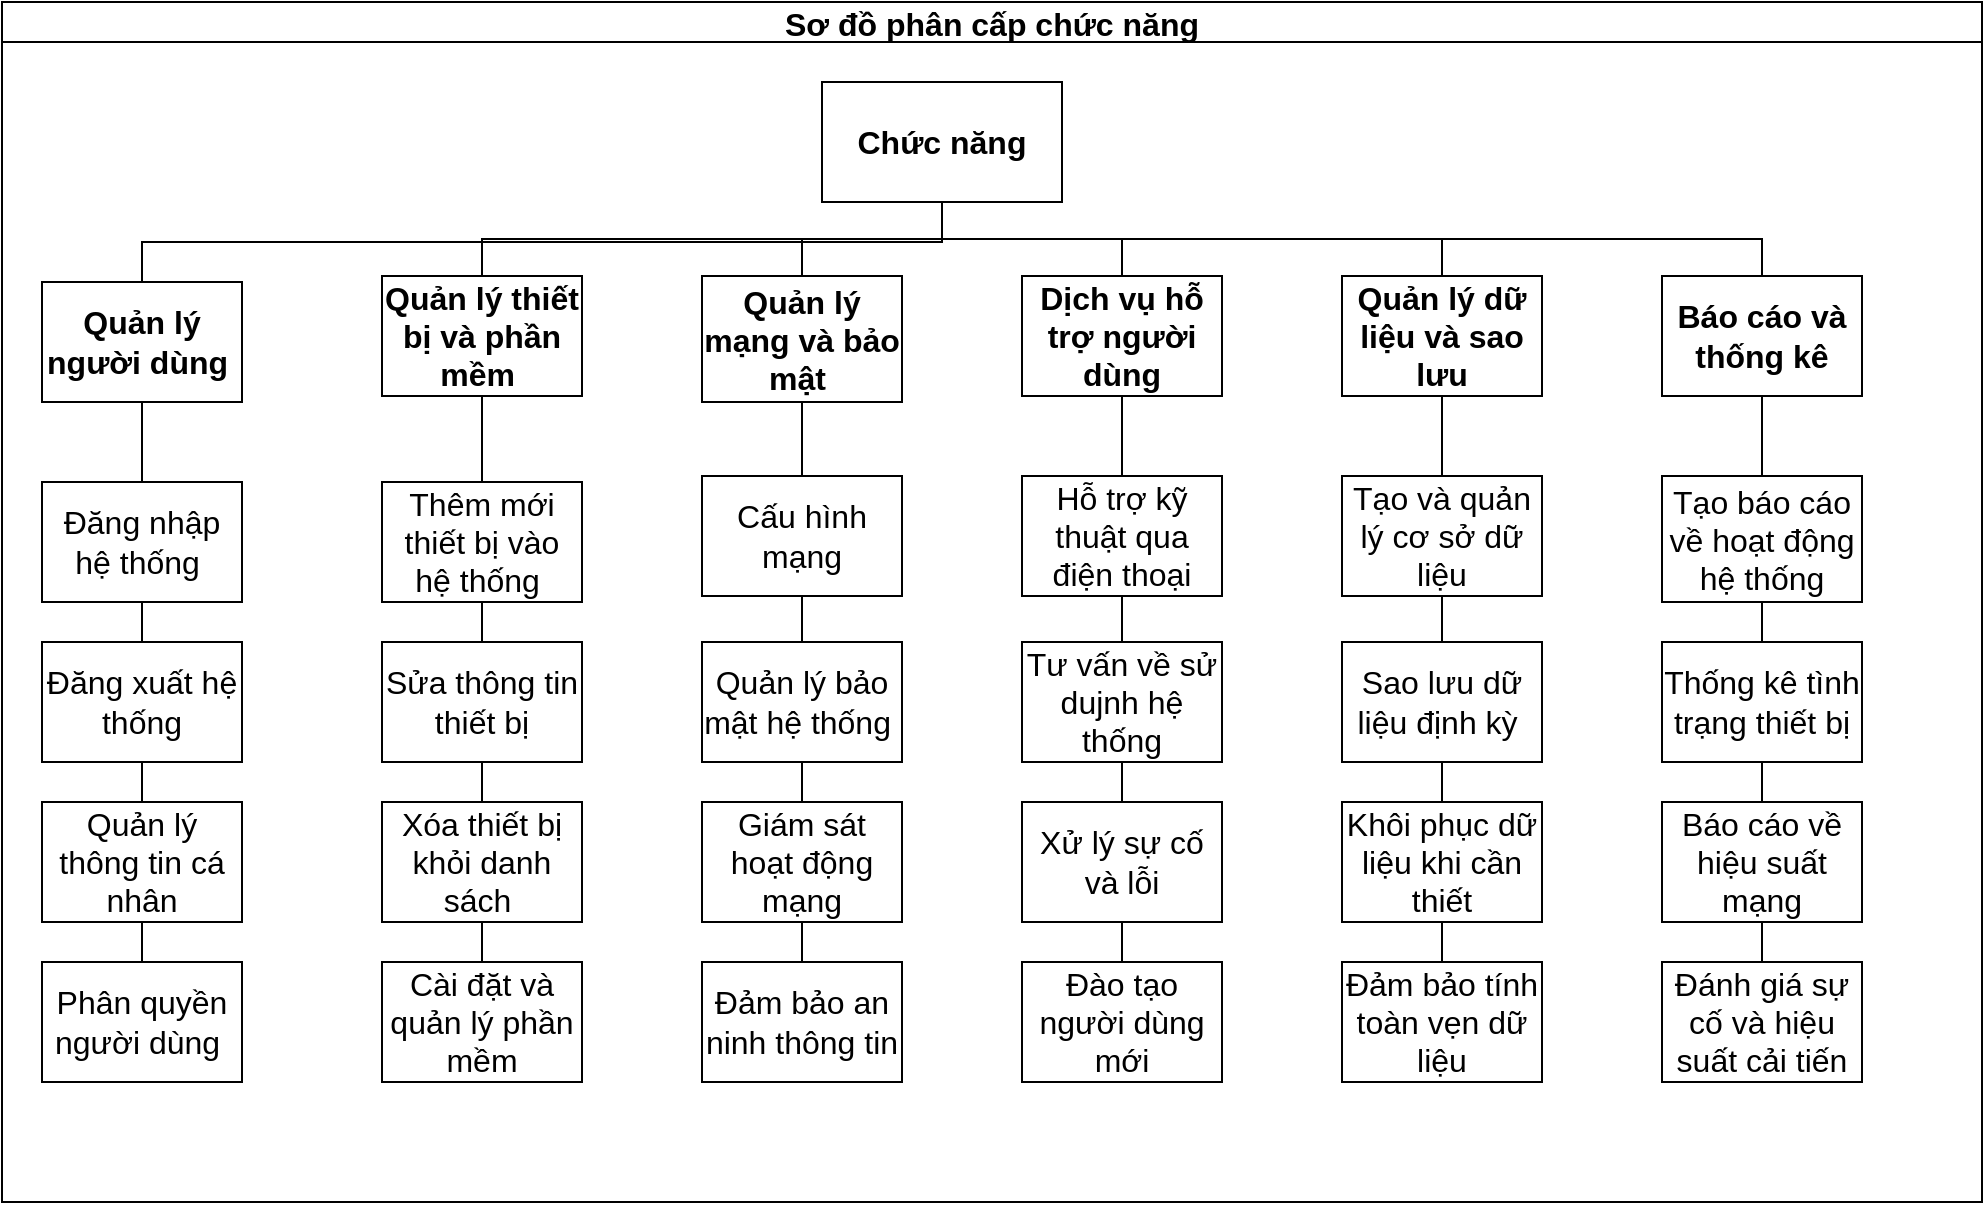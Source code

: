 <mxfile version="22.1.16" type="github" pages="2">
  <diagram id="prtHgNgQTEPvFCAcTncT" name="Page-1">
    <mxGraphModel dx="1720" dy="3158" grid="1" gridSize="10" guides="1" tooltips="1" connect="1" arrows="1" fold="1" page="1" pageScale="1" pageWidth="827" pageHeight="1169" math="0" shadow="0">
      <root>
        <mxCell id="0" />
        <mxCell id="1" parent="0" />
        <mxCell id="z0iqlEpY8nFvlphOkR6i-33" value="Sơ đồ phân cấp chức năng" style="swimlane;startSize=20;horizontal=1;containerType=tree;newEdgeStyle={&quot;edgeStyle&quot;:&quot;elbowEdgeStyle&quot;,&quot;startArrow&quot;:&quot;none&quot;,&quot;endArrow&quot;:&quot;none&quot;};fontSize=16;" vertex="1" parent="1">
          <mxGeometry x="130" y="-2120" width="990" height="600" as="geometry" />
        </mxCell>
        <mxCell id="z0iqlEpY8nFvlphOkR6i-34" value="" style="edgeStyle=elbowEdgeStyle;elbow=vertical;sourcePerimeterSpacing=0;targetPerimeterSpacing=0;startArrow=none;endArrow=none;rounded=0;curved=0;fontSize=12;startSize=8;endSize=8;entryX=0.5;entryY=0;entryDx=0;entryDy=0;" edge="1" parent="z0iqlEpY8nFvlphOkR6i-33" source="z0iqlEpY8nFvlphOkR6i-36" target="z0iqlEpY8nFvlphOkR6i-37">
          <mxGeometry relative="1" as="geometry">
            <mxPoint x="80" y="140" as="targetPoint" />
          </mxGeometry>
        </mxCell>
        <mxCell id="z0iqlEpY8nFvlphOkR6i-35" value="" style="edgeStyle=elbowEdgeStyle;elbow=vertical;sourcePerimeterSpacing=0;targetPerimeterSpacing=0;startArrow=none;endArrow=none;rounded=0;curved=0;fontSize=12;startSize=8;endSize=8;" edge="1" parent="z0iqlEpY8nFvlphOkR6i-33" source="z0iqlEpY8nFvlphOkR6i-36" target="z0iqlEpY8nFvlphOkR6i-38">
          <mxGeometry relative="1" as="geometry" />
        </mxCell>
        <UserObject label="Chức năng" treeRoot="1" id="z0iqlEpY8nFvlphOkR6i-36">
          <mxCell style="whiteSpace=wrap;html=1;align=center;treeFolding=1;treeMoving=1;newEdgeStyle={&quot;edgeStyle&quot;:&quot;elbowEdgeStyle&quot;,&quot;startArrow&quot;:&quot;none&quot;,&quot;endArrow&quot;:&quot;none&quot;};fontSize=16;fontStyle=1" vertex="1" parent="z0iqlEpY8nFvlphOkR6i-33">
            <mxGeometry x="410" y="40" width="120" height="60" as="geometry" />
          </mxCell>
        </UserObject>
        <mxCell id="z0iqlEpY8nFvlphOkR6i-37" value="Quản lý người dùng&amp;nbsp;" style="whiteSpace=wrap;html=1;align=center;verticalAlign=middle;treeFolding=1;treeMoving=1;newEdgeStyle={&quot;edgeStyle&quot;:&quot;elbowEdgeStyle&quot;,&quot;startArrow&quot;:&quot;none&quot;,&quot;endArrow&quot;:&quot;none&quot;};fontSize=16;fontStyle=1" vertex="1" parent="z0iqlEpY8nFvlphOkR6i-33">
          <mxGeometry x="20" y="140" width="100" height="60" as="geometry" />
        </mxCell>
        <mxCell id="z0iqlEpY8nFvlphOkR6i-38" value="Quản lý thiết bị và phần mềm&amp;nbsp;" style="whiteSpace=wrap;html=1;align=center;verticalAlign=middle;treeFolding=1;treeMoving=1;newEdgeStyle={&quot;edgeStyle&quot;:&quot;elbowEdgeStyle&quot;,&quot;startArrow&quot;:&quot;none&quot;,&quot;endArrow&quot;:&quot;none&quot;};fontSize=16;fontStyle=1" vertex="1" parent="z0iqlEpY8nFvlphOkR6i-33">
          <mxGeometry x="190" y="137" width="100" height="60" as="geometry" />
        </mxCell>
        <mxCell id="z0iqlEpY8nFvlphOkR6i-60" value="" style="edgeStyle=elbowEdgeStyle;elbow=vertical;sourcePerimeterSpacing=0;targetPerimeterSpacing=0;startArrow=none;endArrow=none;rounded=0;curved=0;fontSize=12;startSize=8;endSize=8;" edge="1" target="z0iqlEpY8nFvlphOkR6i-61" source="z0iqlEpY8nFvlphOkR6i-37" parent="z0iqlEpY8nFvlphOkR6i-33">
          <mxGeometry relative="1" as="geometry">
            <mxPoint x="350" y="-1820" as="sourcePoint" />
          </mxGeometry>
        </mxCell>
        <mxCell id="z0iqlEpY8nFvlphOkR6i-61" value="Đăng nhập hệ thống&amp;nbsp;" style="whiteSpace=wrap;html=1;align=center;verticalAlign=middle;treeFolding=1;treeMoving=1;newEdgeStyle={&quot;edgeStyle&quot;:&quot;elbowEdgeStyle&quot;,&quot;startArrow&quot;:&quot;none&quot;,&quot;endArrow&quot;:&quot;none&quot;};fontSize=16;" vertex="1" parent="z0iqlEpY8nFvlphOkR6i-33">
          <mxGeometry x="20" y="240" width="100" height="60" as="geometry" />
        </mxCell>
        <mxCell id="z0iqlEpY8nFvlphOkR6i-71" value="" style="edgeStyle=elbowEdgeStyle;elbow=vertical;sourcePerimeterSpacing=0;targetPerimeterSpacing=0;startArrow=none;endArrow=none;rounded=0;curved=0;fontSize=12;startSize=8;endSize=8;" edge="1" target="z0iqlEpY8nFvlphOkR6i-72" source="z0iqlEpY8nFvlphOkR6i-61" parent="z0iqlEpY8nFvlphOkR6i-33">
          <mxGeometry relative="1" as="geometry">
            <mxPoint x="280" y="-1720" as="sourcePoint" />
          </mxGeometry>
        </mxCell>
        <mxCell id="z0iqlEpY8nFvlphOkR6i-72" value="Đăng xuất hệ thống" style="whiteSpace=wrap;html=1;align=center;verticalAlign=middle;treeFolding=1;treeMoving=1;newEdgeStyle={&quot;edgeStyle&quot;:&quot;elbowEdgeStyle&quot;,&quot;startArrow&quot;:&quot;none&quot;,&quot;endArrow&quot;:&quot;none&quot;};fontSize=16;" vertex="1" parent="z0iqlEpY8nFvlphOkR6i-33">
          <mxGeometry x="20" y="320" width="100" height="60" as="geometry" />
        </mxCell>
        <mxCell id="z0iqlEpY8nFvlphOkR6i-73" value="" style="edgeStyle=elbowEdgeStyle;elbow=vertical;sourcePerimeterSpacing=0;targetPerimeterSpacing=0;startArrow=none;endArrow=none;rounded=0;curved=0;fontSize=12;startSize=8;endSize=8;" edge="1" target="z0iqlEpY8nFvlphOkR6i-74" source="z0iqlEpY8nFvlphOkR6i-72" parent="z0iqlEpY8nFvlphOkR6i-33">
          <mxGeometry relative="1" as="geometry">
            <mxPoint x="280" y="-1620" as="sourcePoint" />
          </mxGeometry>
        </mxCell>
        <mxCell id="z0iqlEpY8nFvlphOkR6i-74" value="Quản lý thông tin cá nhân" style="whiteSpace=wrap;html=1;align=center;verticalAlign=middle;treeFolding=1;treeMoving=1;newEdgeStyle={&quot;edgeStyle&quot;:&quot;elbowEdgeStyle&quot;,&quot;startArrow&quot;:&quot;none&quot;,&quot;endArrow&quot;:&quot;none&quot;};fontSize=16;" vertex="1" parent="z0iqlEpY8nFvlphOkR6i-33">
          <mxGeometry x="20" y="400" width="100" height="60" as="geometry" />
        </mxCell>
        <mxCell id="z0iqlEpY8nFvlphOkR6i-75" value="" style="edgeStyle=elbowEdgeStyle;elbow=vertical;sourcePerimeterSpacing=0;targetPerimeterSpacing=0;startArrow=none;endArrow=none;rounded=0;curved=0;fontSize=12;startSize=8;endSize=8;" edge="1" target="z0iqlEpY8nFvlphOkR6i-76" source="z0iqlEpY8nFvlphOkR6i-74" parent="z0iqlEpY8nFvlphOkR6i-33">
          <mxGeometry relative="1" as="geometry">
            <mxPoint x="280" y="-1520" as="sourcePoint" />
          </mxGeometry>
        </mxCell>
        <mxCell id="z0iqlEpY8nFvlphOkR6i-76" value="Phân quyền người dùng&amp;nbsp;" style="whiteSpace=wrap;html=1;align=center;verticalAlign=middle;treeFolding=1;treeMoving=1;newEdgeStyle={&quot;edgeStyle&quot;:&quot;elbowEdgeStyle&quot;,&quot;startArrow&quot;:&quot;none&quot;,&quot;endArrow&quot;:&quot;none&quot;};fontSize=16;" vertex="1" parent="z0iqlEpY8nFvlphOkR6i-33">
          <mxGeometry x="20" y="480" width="100" height="60" as="geometry" />
        </mxCell>
        <mxCell id="z0iqlEpY8nFvlphOkR6i-77" value="" style="edgeStyle=elbowEdgeStyle;elbow=vertical;sourcePerimeterSpacing=0;targetPerimeterSpacing=0;startArrow=none;endArrow=none;rounded=0;curved=0;fontSize=12;startSize=8;endSize=8;" edge="1" target="z0iqlEpY8nFvlphOkR6i-78" source="z0iqlEpY8nFvlphOkR6i-38" parent="z0iqlEpY8nFvlphOkR6i-33">
          <mxGeometry relative="1" as="geometry">
            <mxPoint x="350" y="-1820" as="sourcePoint" />
          </mxGeometry>
        </mxCell>
        <mxCell id="z0iqlEpY8nFvlphOkR6i-78" value="Thêm mới thiết bị vào hệ thống&amp;nbsp;" style="whiteSpace=wrap;html=1;align=center;verticalAlign=middle;treeFolding=1;treeMoving=1;newEdgeStyle={&quot;edgeStyle&quot;:&quot;elbowEdgeStyle&quot;,&quot;startArrow&quot;:&quot;none&quot;,&quot;endArrow&quot;:&quot;none&quot;};fontSize=16;" vertex="1" parent="z0iqlEpY8nFvlphOkR6i-33">
          <mxGeometry x="190" y="240" width="100" height="60" as="geometry" />
        </mxCell>
        <mxCell id="z0iqlEpY8nFvlphOkR6i-79" value="" style="edgeStyle=elbowEdgeStyle;elbow=vertical;sourcePerimeterSpacing=0;targetPerimeterSpacing=0;startArrow=none;endArrow=none;rounded=0;curved=0;fontSize=12;startSize=8;endSize=8;" edge="1" target="z0iqlEpY8nFvlphOkR6i-80" source="z0iqlEpY8nFvlphOkR6i-78" parent="z0iqlEpY8nFvlphOkR6i-33">
          <mxGeometry relative="1" as="geometry">
            <mxPoint x="420" y="-1720" as="sourcePoint" />
          </mxGeometry>
        </mxCell>
        <mxCell id="z0iqlEpY8nFvlphOkR6i-80" value="Sửa thông tin thiết bị" style="whiteSpace=wrap;html=1;align=center;verticalAlign=middle;treeFolding=1;treeMoving=1;newEdgeStyle={&quot;edgeStyle&quot;:&quot;elbowEdgeStyle&quot;,&quot;startArrow&quot;:&quot;none&quot;,&quot;endArrow&quot;:&quot;none&quot;};fontSize=16;" vertex="1" parent="z0iqlEpY8nFvlphOkR6i-33">
          <mxGeometry x="190" y="320" width="100" height="60" as="geometry" />
        </mxCell>
        <mxCell id="z0iqlEpY8nFvlphOkR6i-81" value="" style="edgeStyle=elbowEdgeStyle;elbow=vertical;sourcePerimeterSpacing=0;targetPerimeterSpacing=0;startArrow=none;endArrow=none;rounded=0;curved=0;fontSize=12;startSize=8;endSize=8;" edge="1" target="z0iqlEpY8nFvlphOkR6i-82" source="z0iqlEpY8nFvlphOkR6i-80" parent="z0iqlEpY8nFvlphOkR6i-33">
          <mxGeometry relative="1" as="geometry">
            <mxPoint x="420" y="-1620" as="sourcePoint" />
          </mxGeometry>
        </mxCell>
        <mxCell id="z0iqlEpY8nFvlphOkR6i-82" value="Xóa thiết bị khỏi danh sách&amp;nbsp;" style="whiteSpace=wrap;html=1;align=center;verticalAlign=middle;treeFolding=1;treeMoving=1;newEdgeStyle={&quot;edgeStyle&quot;:&quot;elbowEdgeStyle&quot;,&quot;startArrow&quot;:&quot;none&quot;,&quot;endArrow&quot;:&quot;none&quot;};fontSize=16;" vertex="1" parent="z0iqlEpY8nFvlphOkR6i-33">
          <mxGeometry x="190" y="400" width="100" height="60" as="geometry" />
        </mxCell>
        <mxCell id="z0iqlEpY8nFvlphOkR6i-83" value="" style="edgeStyle=elbowEdgeStyle;elbow=vertical;sourcePerimeterSpacing=0;targetPerimeterSpacing=0;startArrow=none;endArrow=none;rounded=0;curved=0;fontSize=12;startSize=8;endSize=8;" edge="1" target="z0iqlEpY8nFvlphOkR6i-84" source="z0iqlEpY8nFvlphOkR6i-82" parent="z0iqlEpY8nFvlphOkR6i-33">
          <mxGeometry relative="1" as="geometry">
            <mxPoint x="420" y="-1520" as="sourcePoint" />
          </mxGeometry>
        </mxCell>
        <mxCell id="z0iqlEpY8nFvlphOkR6i-84" value="Cài đặt và quản lý phần mềm" style="whiteSpace=wrap;html=1;align=center;verticalAlign=middle;treeFolding=1;treeMoving=1;newEdgeStyle={&quot;edgeStyle&quot;:&quot;elbowEdgeStyle&quot;,&quot;startArrow&quot;:&quot;none&quot;,&quot;endArrow&quot;:&quot;none&quot;};fontSize=16;" vertex="1" parent="z0iqlEpY8nFvlphOkR6i-33">
          <mxGeometry x="190" y="480" width="100" height="60" as="geometry" />
        </mxCell>
        <mxCell id="z0iqlEpY8nFvlphOkR6i-85" value="" style="edgeStyle=elbowEdgeStyle;elbow=vertical;sourcePerimeterSpacing=0;targetPerimeterSpacing=0;startArrow=none;endArrow=none;rounded=0;curved=0;fontSize=12;startSize=8;endSize=8;" edge="1" target="z0iqlEpY8nFvlphOkR6i-86" source="z0iqlEpY8nFvlphOkR6i-36" parent="z0iqlEpY8nFvlphOkR6i-33">
          <mxGeometry relative="1" as="geometry">
            <mxPoint x="350" y="-1820" as="sourcePoint" />
          </mxGeometry>
        </mxCell>
        <mxCell id="z0iqlEpY8nFvlphOkR6i-86" value="Quản lý mạng và bảo mật&amp;nbsp;" style="whiteSpace=wrap;html=1;align=center;verticalAlign=middle;treeFolding=1;treeMoving=1;newEdgeStyle={&quot;edgeStyle&quot;:&quot;elbowEdgeStyle&quot;,&quot;startArrow&quot;:&quot;none&quot;,&quot;endArrow&quot;:&quot;none&quot;};fontSize=16;fontStyle=1" vertex="1" parent="z0iqlEpY8nFvlphOkR6i-33">
          <mxGeometry x="350" y="137" width="100" height="63" as="geometry" />
        </mxCell>
        <mxCell id="z0iqlEpY8nFvlphOkR6i-87" value="" style="edgeStyle=elbowEdgeStyle;elbow=vertical;sourcePerimeterSpacing=0;targetPerimeterSpacing=0;startArrow=none;endArrow=none;rounded=0;curved=0;fontSize=12;startSize=8;endSize=8;" edge="1" target="z0iqlEpY8nFvlphOkR6i-88" source="z0iqlEpY8nFvlphOkR6i-36" parent="z0iqlEpY8nFvlphOkR6i-33">
          <mxGeometry relative="1" as="geometry">
            <mxPoint x="350" y="-1820" as="sourcePoint" />
          </mxGeometry>
        </mxCell>
        <mxCell id="z0iqlEpY8nFvlphOkR6i-88" value="Dịch vụ hỗ trợ người dùng" style="whiteSpace=wrap;html=1;align=center;verticalAlign=middle;treeFolding=1;treeMoving=1;newEdgeStyle={&quot;edgeStyle&quot;:&quot;elbowEdgeStyle&quot;,&quot;startArrow&quot;:&quot;none&quot;,&quot;endArrow&quot;:&quot;none&quot;};fontSize=16;fontStyle=1" vertex="1" parent="z0iqlEpY8nFvlphOkR6i-33">
          <mxGeometry x="510" y="137" width="100" height="60" as="geometry" />
        </mxCell>
        <mxCell id="z0iqlEpY8nFvlphOkR6i-95" style="edgeStyle=elbowEdgeStyle;curved=1;rounded=0;orthogonalLoop=1;jettySize=auto;html=1;startArrow=none;endArrow=none;exitX=0.5;exitY=0;exitDx=0;exitDy=0;entryX=0.75;entryY=0;entryDx=0;entryDy=0;fontSize=12;startSize=8;endSize=8;" edge="1" parent="z0iqlEpY8nFvlphOkR6i-33" source="z0iqlEpY8nFvlphOkR6i-37" target="z0iqlEpY8nFvlphOkR6i-37">
          <mxGeometry relative="1" as="geometry" />
        </mxCell>
        <mxCell id="z0iqlEpY8nFvlphOkR6i-96" value="" style="edgeStyle=elbowEdgeStyle;elbow=vertical;sourcePerimeterSpacing=0;targetPerimeterSpacing=0;startArrow=none;endArrow=none;rounded=0;curved=0;fontSize=12;startSize=8;endSize=8;" edge="1" target="z0iqlEpY8nFvlphOkR6i-97" source="z0iqlEpY8nFvlphOkR6i-86" parent="z0iqlEpY8nFvlphOkR6i-33">
          <mxGeometry relative="1" as="geometry">
            <mxPoint x="640" y="-1840" as="sourcePoint" />
          </mxGeometry>
        </mxCell>
        <mxCell id="z0iqlEpY8nFvlphOkR6i-97" value="Cấu hình mạng" style="whiteSpace=wrap;html=1;align=center;verticalAlign=middle;treeFolding=1;treeMoving=1;newEdgeStyle={&quot;edgeStyle&quot;:&quot;elbowEdgeStyle&quot;,&quot;startArrow&quot;:&quot;none&quot;,&quot;endArrow&quot;:&quot;none&quot;};fontSize=16;" vertex="1" parent="z0iqlEpY8nFvlphOkR6i-33">
          <mxGeometry x="350" y="237" width="100" height="60" as="geometry" />
        </mxCell>
        <mxCell id="z0iqlEpY8nFvlphOkR6i-98" value="" style="edgeStyle=elbowEdgeStyle;elbow=vertical;sourcePerimeterSpacing=0;targetPerimeterSpacing=0;startArrow=none;endArrow=none;rounded=0;curved=0;fontSize=12;startSize=8;endSize=8;" edge="1" target="z0iqlEpY8nFvlphOkR6i-99" source="z0iqlEpY8nFvlphOkR6i-97" parent="z0iqlEpY8nFvlphOkR6i-33">
          <mxGeometry relative="1" as="geometry">
            <mxPoint x="610" y="-1723" as="sourcePoint" />
          </mxGeometry>
        </mxCell>
        <mxCell id="z0iqlEpY8nFvlphOkR6i-99" value="Quản lý bảo mật hệ thống&amp;nbsp;" style="whiteSpace=wrap;html=1;align=center;verticalAlign=middle;treeFolding=1;treeMoving=1;newEdgeStyle={&quot;edgeStyle&quot;:&quot;elbowEdgeStyle&quot;,&quot;startArrow&quot;:&quot;none&quot;,&quot;endArrow&quot;:&quot;none&quot;};fontSize=16;" vertex="1" parent="z0iqlEpY8nFvlphOkR6i-33">
          <mxGeometry x="350" y="320" width="100" height="60" as="geometry" />
        </mxCell>
        <mxCell id="z0iqlEpY8nFvlphOkR6i-100" value="" style="edgeStyle=elbowEdgeStyle;elbow=vertical;sourcePerimeterSpacing=0;targetPerimeterSpacing=0;startArrow=none;endArrow=none;rounded=0;curved=0;fontSize=12;startSize=8;endSize=8;" edge="1" target="z0iqlEpY8nFvlphOkR6i-101" source="z0iqlEpY8nFvlphOkR6i-99" parent="z0iqlEpY8nFvlphOkR6i-33">
          <mxGeometry relative="1" as="geometry">
            <mxPoint x="610" y="-1623" as="sourcePoint" />
          </mxGeometry>
        </mxCell>
        <mxCell id="z0iqlEpY8nFvlphOkR6i-101" value="Giám sát hoạt động mạng" style="whiteSpace=wrap;html=1;align=center;verticalAlign=middle;treeFolding=1;treeMoving=1;newEdgeStyle={&quot;edgeStyle&quot;:&quot;elbowEdgeStyle&quot;,&quot;startArrow&quot;:&quot;none&quot;,&quot;endArrow&quot;:&quot;none&quot;};fontSize=16;" vertex="1" parent="z0iqlEpY8nFvlphOkR6i-33">
          <mxGeometry x="350" y="400" width="100" height="60" as="geometry" />
        </mxCell>
        <mxCell id="z0iqlEpY8nFvlphOkR6i-102" value="" style="edgeStyle=elbowEdgeStyle;elbow=vertical;sourcePerimeterSpacing=0;targetPerimeterSpacing=0;startArrow=none;endArrow=none;rounded=0;curved=0;fontSize=12;startSize=8;endSize=8;" edge="1" target="z0iqlEpY8nFvlphOkR6i-103" source="z0iqlEpY8nFvlphOkR6i-101" parent="z0iqlEpY8nFvlphOkR6i-33">
          <mxGeometry relative="1" as="geometry">
            <mxPoint x="610" y="-1523" as="sourcePoint" />
          </mxGeometry>
        </mxCell>
        <mxCell id="z0iqlEpY8nFvlphOkR6i-103" value="Đảm bảo an ninh thông tin" style="whiteSpace=wrap;html=1;align=center;verticalAlign=middle;treeFolding=1;treeMoving=1;newEdgeStyle={&quot;edgeStyle&quot;:&quot;elbowEdgeStyle&quot;,&quot;startArrow&quot;:&quot;none&quot;,&quot;endArrow&quot;:&quot;none&quot;};fontSize=16;" vertex="1" parent="z0iqlEpY8nFvlphOkR6i-33">
          <mxGeometry x="350" y="480" width="100" height="60" as="geometry" />
        </mxCell>
        <mxCell id="z0iqlEpY8nFvlphOkR6i-90" value="Quản lý dữ liệu và sao lưu" style="whiteSpace=wrap;html=1;align=center;verticalAlign=middle;treeFolding=1;treeMoving=1;newEdgeStyle={&quot;edgeStyle&quot;:&quot;elbowEdgeStyle&quot;,&quot;startArrow&quot;:&quot;none&quot;,&quot;endArrow&quot;:&quot;none&quot;};fontSize=16;fontStyle=1" vertex="1" parent="z0iqlEpY8nFvlphOkR6i-33">
          <mxGeometry x="670" y="137" width="100" height="60" as="geometry" />
        </mxCell>
        <mxCell id="z0iqlEpY8nFvlphOkR6i-89" value="" style="edgeStyle=elbowEdgeStyle;elbow=vertical;sourcePerimeterSpacing=0;targetPerimeterSpacing=0;startArrow=none;endArrow=none;rounded=0;curved=0;fontSize=12;startSize=8;endSize=8;" edge="1" target="z0iqlEpY8nFvlphOkR6i-90" source="z0iqlEpY8nFvlphOkR6i-36" parent="z0iqlEpY8nFvlphOkR6i-33">
          <mxGeometry relative="1" as="geometry">
            <mxPoint x="350" y="-1820" as="sourcePoint" />
          </mxGeometry>
        </mxCell>
        <mxCell id="z0iqlEpY8nFvlphOkR6i-104" value="" style="edgeStyle=elbowEdgeStyle;elbow=vertical;sourcePerimeterSpacing=0;targetPerimeterSpacing=0;startArrow=none;endArrow=none;rounded=0;curved=0;fontSize=12;startSize=8;endSize=8;" edge="1" target="z0iqlEpY8nFvlphOkR6i-105" source="z0iqlEpY8nFvlphOkR6i-88" parent="z0iqlEpY8nFvlphOkR6i-33">
          <mxGeometry relative="1" as="geometry">
            <mxPoint x="600" y="-1850" as="sourcePoint" />
          </mxGeometry>
        </mxCell>
        <mxCell id="z0iqlEpY8nFvlphOkR6i-105" value="Hỗ trợ kỹ thuật qua điện thoại" style="whiteSpace=wrap;html=1;align=center;verticalAlign=middle;treeFolding=1;treeMoving=1;newEdgeStyle={&quot;edgeStyle&quot;:&quot;elbowEdgeStyle&quot;,&quot;startArrow&quot;:&quot;none&quot;,&quot;endArrow&quot;:&quot;none&quot;};fontSize=16;" vertex="1" parent="z0iqlEpY8nFvlphOkR6i-33">
          <mxGeometry x="510" y="237" width="100" height="60" as="geometry" />
        </mxCell>
        <mxCell id="z0iqlEpY8nFvlphOkR6i-106" value="" style="edgeStyle=elbowEdgeStyle;elbow=vertical;sourcePerimeterSpacing=0;targetPerimeterSpacing=0;startArrow=none;endArrow=none;rounded=0;curved=0;fontSize=12;startSize=8;endSize=8;" edge="1" target="z0iqlEpY8nFvlphOkR6i-107" source="z0iqlEpY8nFvlphOkR6i-105" parent="z0iqlEpY8nFvlphOkR6i-33">
          <mxGeometry relative="1" as="geometry">
            <mxPoint x="730" y="-1733" as="sourcePoint" />
          </mxGeometry>
        </mxCell>
        <mxCell id="z0iqlEpY8nFvlphOkR6i-107" value="Tư vấn về sử dujnh hệ thống" style="whiteSpace=wrap;html=1;align=center;verticalAlign=middle;treeFolding=1;treeMoving=1;newEdgeStyle={&quot;edgeStyle&quot;:&quot;elbowEdgeStyle&quot;,&quot;startArrow&quot;:&quot;none&quot;,&quot;endArrow&quot;:&quot;none&quot;};fontSize=16;" vertex="1" parent="z0iqlEpY8nFvlphOkR6i-33">
          <mxGeometry x="510" y="320" width="100" height="60" as="geometry" />
        </mxCell>
        <mxCell id="z0iqlEpY8nFvlphOkR6i-108" value="" style="edgeStyle=elbowEdgeStyle;elbow=vertical;sourcePerimeterSpacing=0;targetPerimeterSpacing=0;startArrow=none;endArrow=none;rounded=0;curved=0;fontSize=12;startSize=8;endSize=8;" edge="1" target="z0iqlEpY8nFvlphOkR6i-109" source="z0iqlEpY8nFvlphOkR6i-107" parent="z0iqlEpY8nFvlphOkR6i-33">
          <mxGeometry relative="1" as="geometry">
            <mxPoint x="730" y="-1633" as="sourcePoint" />
          </mxGeometry>
        </mxCell>
        <mxCell id="z0iqlEpY8nFvlphOkR6i-109" value="Xử lý sự cố và lỗi" style="whiteSpace=wrap;html=1;align=center;verticalAlign=middle;treeFolding=1;treeMoving=1;newEdgeStyle={&quot;edgeStyle&quot;:&quot;elbowEdgeStyle&quot;,&quot;startArrow&quot;:&quot;none&quot;,&quot;endArrow&quot;:&quot;none&quot;};fontSize=16;" vertex="1" parent="z0iqlEpY8nFvlphOkR6i-33">
          <mxGeometry x="510" y="400" width="100" height="60" as="geometry" />
        </mxCell>
        <mxCell id="z0iqlEpY8nFvlphOkR6i-110" value="" style="edgeStyle=elbowEdgeStyle;elbow=vertical;sourcePerimeterSpacing=0;targetPerimeterSpacing=0;startArrow=none;endArrow=none;rounded=0;curved=0;fontSize=12;startSize=8;endSize=8;" edge="1" target="z0iqlEpY8nFvlphOkR6i-111" source="z0iqlEpY8nFvlphOkR6i-109" parent="z0iqlEpY8nFvlphOkR6i-33">
          <mxGeometry relative="1" as="geometry">
            <mxPoint x="730" y="-1533" as="sourcePoint" />
          </mxGeometry>
        </mxCell>
        <mxCell id="z0iqlEpY8nFvlphOkR6i-111" value="Đào tạo người dùng mới" style="whiteSpace=wrap;html=1;align=center;verticalAlign=middle;treeFolding=1;treeMoving=1;newEdgeStyle={&quot;edgeStyle&quot;:&quot;elbowEdgeStyle&quot;,&quot;startArrow&quot;:&quot;none&quot;,&quot;endArrow&quot;:&quot;none&quot;};fontSize=16;" vertex="1" parent="z0iqlEpY8nFvlphOkR6i-33">
          <mxGeometry x="510" y="480" width="100" height="60" as="geometry" />
        </mxCell>
        <mxCell id="z0iqlEpY8nFvlphOkR6i-92" value="Báo cáo và thống kê" style="whiteSpace=wrap;html=1;align=center;verticalAlign=middle;treeFolding=1;treeMoving=1;newEdgeStyle={&quot;edgeStyle&quot;:&quot;elbowEdgeStyle&quot;,&quot;startArrow&quot;:&quot;none&quot;,&quot;endArrow&quot;:&quot;none&quot;};fontSize=16;fontStyle=1" vertex="1" parent="z0iqlEpY8nFvlphOkR6i-33">
          <mxGeometry x="830" y="137" width="100" height="60" as="geometry" />
        </mxCell>
        <mxCell id="z0iqlEpY8nFvlphOkR6i-91" value="" style="edgeStyle=elbowEdgeStyle;elbow=vertical;sourcePerimeterSpacing=0;targetPerimeterSpacing=0;startArrow=none;endArrow=none;rounded=0;curved=0;fontSize=12;startSize=8;endSize=8;" edge="1" target="z0iqlEpY8nFvlphOkR6i-92" source="z0iqlEpY8nFvlphOkR6i-36" parent="z0iqlEpY8nFvlphOkR6i-33">
          <mxGeometry relative="1" as="geometry">
            <mxPoint x="350" y="-1830" as="sourcePoint" />
          </mxGeometry>
        </mxCell>
        <mxCell id="z0iqlEpY8nFvlphOkR6i-112" value="" style="edgeStyle=elbowEdgeStyle;elbow=vertical;sourcePerimeterSpacing=0;targetPerimeterSpacing=0;startArrow=none;endArrow=none;rounded=0;curved=0;fontSize=12;startSize=8;endSize=8;" edge="1" target="z0iqlEpY8nFvlphOkR6i-113" source="z0iqlEpY8nFvlphOkR6i-90" parent="z0iqlEpY8nFvlphOkR6i-33">
          <mxGeometry relative="1" as="geometry">
            <mxPoint x="730" y="-1860" as="sourcePoint" />
          </mxGeometry>
        </mxCell>
        <mxCell id="z0iqlEpY8nFvlphOkR6i-113" value="Tạo và quản lý cơ sở dữ liệu" style="whiteSpace=wrap;html=1;align=center;verticalAlign=middle;treeFolding=1;treeMoving=1;newEdgeStyle={&quot;edgeStyle&quot;:&quot;elbowEdgeStyle&quot;,&quot;startArrow&quot;:&quot;none&quot;,&quot;endArrow&quot;:&quot;none&quot;};fontSize=16;" vertex="1" parent="z0iqlEpY8nFvlphOkR6i-33">
          <mxGeometry x="670" y="237" width="100" height="60" as="geometry" />
        </mxCell>
        <mxCell id="z0iqlEpY8nFvlphOkR6i-114" value="" style="edgeStyle=elbowEdgeStyle;elbow=vertical;sourcePerimeterSpacing=0;targetPerimeterSpacing=0;startArrow=none;endArrow=none;rounded=0;curved=0;fontSize=12;startSize=8;endSize=8;" edge="1" target="z0iqlEpY8nFvlphOkR6i-115" source="z0iqlEpY8nFvlphOkR6i-113" parent="z0iqlEpY8nFvlphOkR6i-33">
          <mxGeometry relative="1" as="geometry">
            <mxPoint x="890" y="-1733" as="sourcePoint" />
          </mxGeometry>
        </mxCell>
        <mxCell id="z0iqlEpY8nFvlphOkR6i-115" value="Sao lưu dữ liệu định kỳ&amp;nbsp;" style="whiteSpace=wrap;html=1;align=center;verticalAlign=middle;treeFolding=1;treeMoving=1;newEdgeStyle={&quot;edgeStyle&quot;:&quot;elbowEdgeStyle&quot;,&quot;startArrow&quot;:&quot;none&quot;,&quot;endArrow&quot;:&quot;none&quot;};fontSize=16;" vertex="1" parent="z0iqlEpY8nFvlphOkR6i-33">
          <mxGeometry x="670" y="320" width="100" height="60" as="geometry" />
        </mxCell>
        <mxCell id="z0iqlEpY8nFvlphOkR6i-116" value="" style="edgeStyle=elbowEdgeStyle;elbow=vertical;sourcePerimeterSpacing=0;targetPerimeterSpacing=0;startArrow=none;endArrow=none;rounded=0;curved=0;fontSize=12;startSize=8;endSize=8;" edge="1" target="z0iqlEpY8nFvlphOkR6i-117" source="z0iqlEpY8nFvlphOkR6i-115" parent="z0iqlEpY8nFvlphOkR6i-33">
          <mxGeometry relative="1" as="geometry">
            <mxPoint x="890" y="-1633" as="sourcePoint" />
          </mxGeometry>
        </mxCell>
        <mxCell id="z0iqlEpY8nFvlphOkR6i-117" value="Khôi phục dữ liệu khi cần thiết" style="whiteSpace=wrap;html=1;align=center;verticalAlign=middle;treeFolding=1;treeMoving=1;newEdgeStyle={&quot;edgeStyle&quot;:&quot;elbowEdgeStyle&quot;,&quot;startArrow&quot;:&quot;none&quot;,&quot;endArrow&quot;:&quot;none&quot;};fontSize=16;" vertex="1" parent="z0iqlEpY8nFvlphOkR6i-33">
          <mxGeometry x="670" y="400" width="100" height="60" as="geometry" />
        </mxCell>
        <mxCell id="z0iqlEpY8nFvlphOkR6i-121" value="" style="edgeStyle=elbowEdgeStyle;elbow=vertical;sourcePerimeterSpacing=0;targetPerimeterSpacing=0;startArrow=none;endArrow=none;rounded=0;curved=0;fontSize=12;startSize=8;endSize=8;" edge="1" target="z0iqlEpY8nFvlphOkR6i-122" source="z0iqlEpY8nFvlphOkR6i-117" parent="z0iqlEpY8nFvlphOkR6i-33">
          <mxGeometry relative="1" as="geometry">
            <mxPoint x="850" y="-1660" as="sourcePoint" />
          </mxGeometry>
        </mxCell>
        <mxCell id="z0iqlEpY8nFvlphOkR6i-122" value="Đảm bảo tính toàn vẹn dữ liệu" style="whiteSpace=wrap;html=1;align=center;verticalAlign=middle;treeFolding=1;treeMoving=1;newEdgeStyle={&quot;edgeStyle&quot;:&quot;elbowEdgeStyle&quot;,&quot;startArrow&quot;:&quot;none&quot;,&quot;endArrow&quot;:&quot;none&quot;};fontSize=16;" vertex="1" parent="z0iqlEpY8nFvlphOkR6i-33">
          <mxGeometry x="670" y="480" width="100" height="60" as="geometry" />
        </mxCell>
        <mxCell id="z0iqlEpY8nFvlphOkR6i-123" value="" style="edgeStyle=elbowEdgeStyle;elbow=vertical;sourcePerimeterSpacing=0;targetPerimeterSpacing=0;startArrow=none;endArrow=none;rounded=0;curved=0;fontSize=12;startSize=8;endSize=8;" edge="1" target="z0iqlEpY8nFvlphOkR6i-124" source="z0iqlEpY8nFvlphOkR6i-92" parent="z0iqlEpY8nFvlphOkR6i-33">
          <mxGeometry relative="1" as="geometry">
            <mxPoint x="690" y="-1980" as="sourcePoint" />
          </mxGeometry>
        </mxCell>
        <mxCell id="z0iqlEpY8nFvlphOkR6i-124" value="Tạo báo cáo về hoạt động hệ thống" style="whiteSpace=wrap;html=1;align=center;verticalAlign=middle;treeFolding=1;treeMoving=1;newEdgeStyle={&quot;edgeStyle&quot;:&quot;elbowEdgeStyle&quot;,&quot;startArrow&quot;:&quot;none&quot;,&quot;endArrow&quot;:&quot;none&quot;};fontSize=16;" vertex="1" parent="z0iqlEpY8nFvlphOkR6i-33">
          <mxGeometry x="830" y="237" width="100" height="63" as="geometry" />
        </mxCell>
        <mxCell id="z0iqlEpY8nFvlphOkR6i-125" value="" style="edgeStyle=elbowEdgeStyle;elbow=vertical;sourcePerimeterSpacing=0;targetPerimeterSpacing=0;startArrow=none;endArrow=none;rounded=0;curved=0;fontSize=12;startSize=8;endSize=8;" edge="1" target="z0iqlEpY8nFvlphOkR6i-126" source="z0iqlEpY8nFvlphOkR6i-124" parent="z0iqlEpY8nFvlphOkR6i-33">
          <mxGeometry relative="1" as="geometry">
            <mxPoint x="1010" y="-1883" as="sourcePoint" />
          </mxGeometry>
        </mxCell>
        <mxCell id="z0iqlEpY8nFvlphOkR6i-126" value="Thống kê tình trạng thiết bị" style="whiteSpace=wrap;html=1;align=center;verticalAlign=middle;treeFolding=1;treeMoving=1;newEdgeStyle={&quot;edgeStyle&quot;:&quot;elbowEdgeStyle&quot;,&quot;startArrow&quot;:&quot;none&quot;,&quot;endArrow&quot;:&quot;none&quot;};fontSize=16;" vertex="1" parent="z0iqlEpY8nFvlphOkR6i-33">
          <mxGeometry x="830" y="320" width="100" height="60" as="geometry" />
        </mxCell>
        <mxCell id="z0iqlEpY8nFvlphOkR6i-127" value="" style="edgeStyle=elbowEdgeStyle;elbow=vertical;sourcePerimeterSpacing=0;targetPerimeterSpacing=0;startArrow=none;endArrow=none;rounded=0;curved=0;fontSize=12;startSize=8;endSize=8;" edge="1" target="z0iqlEpY8nFvlphOkR6i-128" source="z0iqlEpY8nFvlphOkR6i-126" parent="z0iqlEpY8nFvlphOkR6i-33">
          <mxGeometry relative="1" as="geometry">
            <mxPoint x="1010" y="-1783" as="sourcePoint" />
          </mxGeometry>
        </mxCell>
        <mxCell id="z0iqlEpY8nFvlphOkR6i-128" value="Báo cáo về hiệu suất mạng" style="whiteSpace=wrap;html=1;align=center;verticalAlign=middle;treeFolding=1;treeMoving=1;newEdgeStyle={&quot;edgeStyle&quot;:&quot;elbowEdgeStyle&quot;,&quot;startArrow&quot;:&quot;none&quot;,&quot;endArrow&quot;:&quot;none&quot;};fontSize=16;" vertex="1" parent="z0iqlEpY8nFvlphOkR6i-33">
          <mxGeometry x="830" y="400" width="100" height="60" as="geometry" />
        </mxCell>
        <mxCell id="z0iqlEpY8nFvlphOkR6i-129" value="" style="edgeStyle=elbowEdgeStyle;elbow=vertical;sourcePerimeterSpacing=0;targetPerimeterSpacing=0;startArrow=none;endArrow=none;rounded=0;curved=0;fontSize=12;startSize=8;endSize=8;" edge="1" target="z0iqlEpY8nFvlphOkR6i-130" source="z0iqlEpY8nFvlphOkR6i-128" parent="z0iqlEpY8nFvlphOkR6i-33">
          <mxGeometry relative="1" as="geometry">
            <mxPoint x="1010" y="-1683" as="sourcePoint" />
          </mxGeometry>
        </mxCell>
        <mxCell id="z0iqlEpY8nFvlphOkR6i-130" value="Đánh giá sự cố và hiệu suất cải tiến" style="whiteSpace=wrap;html=1;align=center;verticalAlign=middle;treeFolding=1;treeMoving=1;newEdgeStyle={&quot;edgeStyle&quot;:&quot;elbowEdgeStyle&quot;,&quot;startArrow&quot;:&quot;none&quot;,&quot;endArrow&quot;:&quot;none&quot;};fontSize=16;" vertex="1" parent="z0iqlEpY8nFvlphOkR6i-33">
          <mxGeometry x="830" y="480" width="100" height="60" as="geometry" />
        </mxCell>
      </root>
    </mxGraphModel>
  </diagram>
  <diagram id="CcdHMxSSbGfy9CZM86eN" name="Page-2">
    <mxGraphModel dx="2520" dy="2420" grid="0" gridSize="10" guides="1" tooltips="1" connect="1" arrows="1" fold="1" page="0" pageScale="1" pageWidth="850" pageHeight="1100" math="0" shadow="0">
      <root>
        <mxCell id="0" />
        <mxCell id="1" parent="0" />
        <mxCell id="RmC8nYIypBWUM3LXqQVO-1" value="Quản lý hệ thống mạng&amp;nbsp;" style="ellipse;whiteSpace=wrap;html=1;aspect=fixed;fontSize=16;" vertex="1" parent="1">
          <mxGeometry x="2" y="-1299" width="157" height="157" as="geometry" />
        </mxCell>
        <mxCell id="z8pgwo1ocOhoutdpQJS7-1" style="edgeStyle=none;curved=1;rounded=0;orthogonalLoop=1;jettySize=auto;html=1;fontSize=12;startSize=8;endSize=8;" edge="1" parent="1" source="RmC8nYIypBWUM3LXqQVO-2" target="RmC8nYIypBWUM3LXqQVO-1">
          <mxGeometry relative="1" as="geometry">
            <Array as="points">
              <mxPoint x="-359" y="-1145" />
              <mxPoint x="-131" y="-1141" />
            </Array>
          </mxGeometry>
        </mxCell>
        <mxCell id="z8pgwo1ocOhoutdpQJS7-28" style="edgeStyle=none;curved=1;rounded=0;orthogonalLoop=1;jettySize=auto;html=1;fontSize=12;startSize=8;endSize=8;" edge="1" parent="1" source="RmC8nYIypBWUM3LXqQVO-2" target="RmC8nYIypBWUM3LXqQVO-1">
          <mxGeometry relative="1" as="geometry">
            <Array as="points">
              <mxPoint x="-237" y="-988" />
            </Array>
          </mxGeometry>
        </mxCell>
        <mxCell id="RmC8nYIypBWUM3LXqQVO-2" value="Người dùng&amp;nbsp;" style="rounded=1;whiteSpace=wrap;html=1;fontSize=16;" vertex="1" parent="1">
          <mxGeometry x="-642" y="-1236" width="182" height="60" as="geometry" />
        </mxCell>
        <mxCell id="RmC8nYIypBWUM3LXqQVO-6" style="edgeStyle=none;curved=1;rounded=0;orthogonalLoop=1;jettySize=auto;html=1;exitX=0;exitY=0.5;exitDx=0;exitDy=0;fontSize=12;startSize=8;endSize=8;entryX=0.977;entryY=0.344;entryDx=0;entryDy=0;entryPerimeter=0;" edge="1" parent="1">
          <mxGeometry relative="1" as="geometry">
            <mxPoint x="158.389" y="-1216.492" as="targetPoint" />
            <mxPoint x="586" y="-1207.5" as="sourcePoint" />
          </mxGeometry>
        </mxCell>
        <mxCell id="z8pgwo1ocOhoutdpQJS7-8" style="edgeStyle=none;curved=1;rounded=0;orthogonalLoop=1;jettySize=auto;html=1;entryX=1;entryY=0.5;entryDx=0;entryDy=0;fontSize=12;startSize=8;endSize=8;" edge="1" parent="1" source="RmC8nYIypBWUM3LXqQVO-3" target="RmC8nYIypBWUM3LXqQVO-1">
          <mxGeometry relative="1" as="geometry">
            <Array as="points">
              <mxPoint x="348" y="-1315" />
            </Array>
          </mxGeometry>
        </mxCell>
        <mxCell id="z8pgwo1ocOhoutdpQJS7-13" style="edgeStyle=none;curved=1;rounded=0;orthogonalLoop=1;jettySize=auto;html=1;entryX=1;entryY=0.5;entryDx=0;entryDy=0;fontSize=12;startSize=8;endSize=8;" edge="1" parent="1" source="RmC8nYIypBWUM3LXqQVO-3" target="RmC8nYIypBWUM3LXqQVO-1">
          <mxGeometry relative="1" as="geometry">
            <Array as="points">
              <mxPoint x="360" y="-1074" />
            </Array>
          </mxGeometry>
        </mxCell>
        <mxCell id="RmC8nYIypBWUM3LXqQVO-3" value="Hệ thống&amp;nbsp;" style="rounded=1;whiteSpace=wrap;html=1;fontSize=16;" vertex="1" parent="1">
          <mxGeometry x="586" y="-1242" width="219" height="60" as="geometry" />
        </mxCell>
        <mxCell id="RmC8nYIypBWUM3LXqQVO-5" style="edgeStyle=none;curved=1;rounded=0;orthogonalLoop=1;jettySize=auto;html=1;exitX=1;exitY=0.5;exitDx=0;exitDy=0;entryX=0.018;entryY=0.611;entryDx=0;entryDy=0;entryPerimeter=0;fontSize=12;startSize=8;endSize=8;" edge="1" parent="1" source="RmC8nYIypBWUM3LXqQVO-2" target="RmC8nYIypBWUM3LXqQVO-1">
          <mxGeometry relative="1" as="geometry" />
        </mxCell>
        <mxCell id="z8pgwo1ocOhoutdpQJS7-2" style="edgeStyle=none;curved=1;rounded=0;orthogonalLoop=1;jettySize=auto;html=1;fontSize=12;startSize=8;endSize=8;" edge="1" parent="1" source="RmC8nYIypBWUM3LXqQVO-2">
          <mxGeometry relative="1" as="geometry">
            <mxPoint x="1" y="-1211" as="targetPoint" />
            <Array as="points">
              <mxPoint x="-364" y="-1260" />
              <mxPoint x="-204" y="-1270" />
              <mxPoint x="-98" y="-1248" />
            </Array>
          </mxGeometry>
        </mxCell>
        <mxCell id="z8pgwo1ocOhoutdpQJS7-3" value="Gửi yêu cầu đăng nhập&amp;nbsp;" style="text;strokeColor=none;fillColor=none;html=1;align=center;verticalAlign=middle;whiteSpace=wrap;rounded=0;fontSize=16;" vertex="1" parent="1">
          <mxGeometry x="-356" y="-1294" width="240" height="30" as="geometry" />
        </mxCell>
        <mxCell id="z8pgwo1ocOhoutdpQJS7-6" value="Nhận thông tin cá nhân&amp;nbsp;" style="text;strokeColor=none;fillColor=none;html=1;align=center;verticalAlign=middle;whiteSpace=wrap;rounded=0;fontSize=16;" vertex="1" parent="1">
          <mxGeometry x="-341" y="-1239" width="232" height="30" as="geometry" />
        </mxCell>
        <mxCell id="z8pgwo1ocOhoutdpQJS7-7" value="Yêu cầu thêm, sửa, xóa, cấu hình&amp;nbsp; thiết bị" style="text;html=1;align=center;verticalAlign=middle;resizable=0;points=[];autosize=1;strokeColor=none;fillColor=none;fontSize=16;" vertex="1" parent="1">
          <mxGeometry x="-406" y="-1176" width="314" height="31" as="geometry" />
        </mxCell>
        <mxCell id="z8pgwo1ocOhoutdpQJS7-9" value="Nhận yêu cầu thêm, sửa, xóa, cấu hình thiết bị" style="text;strokeColor=none;fillColor=none;html=1;align=center;verticalAlign=middle;whiteSpace=wrap;rounded=0;fontSize=16;" vertex="1" parent="1">
          <mxGeometry x="287" y="-1308" width="219" height="30" as="geometry" />
        </mxCell>
        <mxCell id="z8pgwo1ocOhoutdpQJS7-10" value="Gửi thông tin cài đặt phần mềm" style="text;strokeColor=none;fillColor=none;html=1;align=center;verticalAlign=middle;whiteSpace=wrap;rounded=0;fontSize=16;" vertex="1" parent="1">
          <mxGeometry x="265" y="-1242" width="281" height="30" as="geometry" />
        </mxCell>
        <mxCell id="z8pgwo1ocOhoutdpQJS7-14" value="Gửi thông tin giám sát và bảo mật HT" style="text;html=1;align=center;verticalAlign=middle;resizable=0;points=[];autosize=1;strokeColor=none;fillColor=none;fontSize=16;" vertex="1" parent="1">
          <mxGeometry x="267" y="-1182" width="285" height="31" as="geometry" />
        </mxCell>
        <mxCell id="z8pgwo1ocOhoutdpQJS7-15" value="Yêu cầu hỗ trợ" style="text;strokeColor=none;fillColor=none;html=1;align=center;verticalAlign=middle;whiteSpace=wrap;rounded=0;fontSize=16;" vertex="1" parent="1">
          <mxGeometry x="-313" y="-1378" width="128" height="30" as="geometry" />
        </mxCell>
        <mxCell id="z8pgwo1ocOhoutdpQJS7-16" style="edgeStyle=none;curved=1;rounded=0;orthogonalLoop=1;jettySize=auto;html=1;fontSize=12;startSize=8;endSize=8;" edge="1" parent="1" source="RmC8nYIypBWUM3LXqQVO-2">
          <mxGeometry relative="1" as="geometry">
            <mxPoint y="-1212" as="targetPoint" />
            <Array as="points">
              <mxPoint x="-178" y="-1481" />
            </Array>
          </mxGeometry>
        </mxCell>
        <mxCell id="z8pgwo1ocOhoutdpQJS7-18" style="edgeStyle=none;curved=1;rounded=0;orthogonalLoop=1;jettySize=auto;html=1;entryX=1;entryY=0.587;entryDx=0;entryDy=0;entryPerimeter=0;fontSize=12;startSize=8;endSize=8;" edge="1" parent="1" source="RmC8nYIypBWUM3LXqQVO-3" target="RmC8nYIypBWUM3LXqQVO-1">
          <mxGeometry relative="1" as="geometry">
            <Array as="points">
              <mxPoint x="336" y="-1501" />
            </Array>
          </mxGeometry>
        </mxCell>
        <mxCell id="z8pgwo1ocOhoutdpQJS7-19" value="Hỗ trợ" style="text;html=1;align=center;verticalAlign=middle;resizable=0;points=[];autosize=1;strokeColor=none;fillColor=none;fontSize=16;" vertex="1" parent="1">
          <mxGeometry x="347" y="-1395" width="63" height="31" as="geometry" />
        </mxCell>
        <mxCell id="z8pgwo1ocOhoutdpQJS7-20" style="edgeStyle=none;curved=1;rounded=0;orthogonalLoop=1;jettySize=auto;html=1;entryX=0.993;entryY=0.593;entryDx=0;entryDy=0;entryPerimeter=0;fontSize=12;startSize=8;endSize=8;" edge="1" parent="1">
          <mxGeometry relative="1" as="geometry">
            <mxPoint x="645" y="-1184" as="sourcePoint" />
            <mxPoint x="162.001" y="-1230.999" as="targetPoint" />
            <Array as="points">
              <mxPoint x="363.1" y="-931.1" />
            </Array>
          </mxGeometry>
        </mxCell>
        <mxCell id="z8pgwo1ocOhoutdpQJS7-21" value="Quản lý dữ liệu sao lưu" style="text;html=1;align=center;verticalAlign=middle;resizable=0;points=[];autosize=1;strokeColor=none;fillColor=none;fontSize=16;" vertex="1" parent="1">
          <mxGeometry x="313.5" y="-1119" width="184" height="31" as="geometry" />
        </mxCell>
        <mxCell id="z8pgwo1ocOhoutdpQJS7-22" style="edgeStyle=none;curved=1;rounded=0;orthogonalLoop=1;jettySize=auto;html=1;entryX=0.993;entryY=0.624;entryDx=0;entryDy=0;entryPerimeter=0;fontSize=12;startSize=8;endSize=8;" edge="1" parent="1">
          <mxGeometry relative="1" as="geometry">
            <mxPoint x="646" y="-1173" as="sourcePoint" />
            <mxPoint x="159.001" y="-1234.002" as="targetPoint" />
            <Array as="points">
              <mxPoint x="390.1" y="-790.97" />
            </Array>
          </mxGeometry>
        </mxCell>
        <mxCell id="z8pgwo1ocOhoutdpQJS7-23" value="Báo cáo và thống kê&amp;nbsp;" style="text;html=1;align=center;verticalAlign=middle;resizable=0;points=[];autosize=1;strokeColor=none;fillColor=none;fontSize=16;" vertex="1" parent="1">
          <mxGeometry x="335" y="-1056" width="168" height="31" as="geometry" />
        </mxCell>
        <mxCell id="z8pgwo1ocOhoutdpQJS7-25" value="Tạo dữ liệu" style="text;html=1;align=center;verticalAlign=middle;resizable=0;points=[];autosize=1;strokeColor=none;fillColor=none;fontSize=16;" vertex="1" parent="1">
          <mxGeometry x="-289" y="-1117" width="99" height="31" as="geometry" />
        </mxCell>
      </root>
    </mxGraphModel>
  </diagram>
</mxfile>
